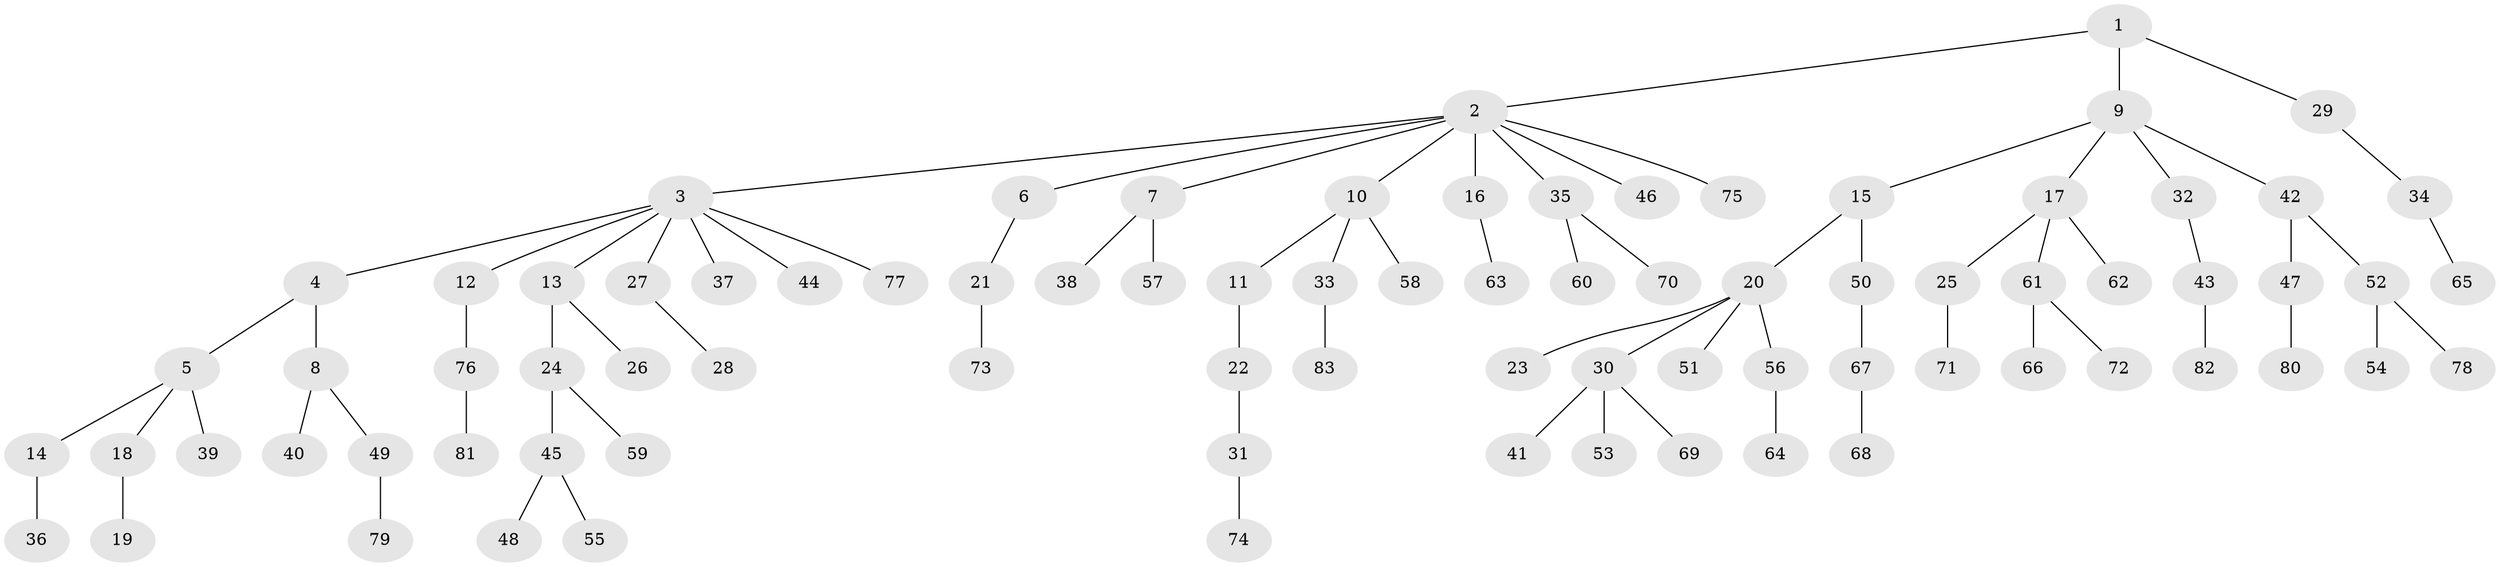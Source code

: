 // Generated by graph-tools (version 1.1) at 2025/36/03/09/25 02:36:45]
// undirected, 83 vertices, 82 edges
graph export_dot {
graph [start="1"]
  node [color=gray90,style=filled];
  1;
  2;
  3;
  4;
  5;
  6;
  7;
  8;
  9;
  10;
  11;
  12;
  13;
  14;
  15;
  16;
  17;
  18;
  19;
  20;
  21;
  22;
  23;
  24;
  25;
  26;
  27;
  28;
  29;
  30;
  31;
  32;
  33;
  34;
  35;
  36;
  37;
  38;
  39;
  40;
  41;
  42;
  43;
  44;
  45;
  46;
  47;
  48;
  49;
  50;
  51;
  52;
  53;
  54;
  55;
  56;
  57;
  58;
  59;
  60;
  61;
  62;
  63;
  64;
  65;
  66;
  67;
  68;
  69;
  70;
  71;
  72;
  73;
  74;
  75;
  76;
  77;
  78;
  79;
  80;
  81;
  82;
  83;
  1 -- 2;
  1 -- 9;
  1 -- 29;
  2 -- 3;
  2 -- 6;
  2 -- 7;
  2 -- 10;
  2 -- 16;
  2 -- 35;
  2 -- 46;
  2 -- 75;
  3 -- 4;
  3 -- 12;
  3 -- 13;
  3 -- 27;
  3 -- 37;
  3 -- 44;
  3 -- 77;
  4 -- 5;
  4 -- 8;
  5 -- 14;
  5 -- 18;
  5 -- 39;
  6 -- 21;
  7 -- 38;
  7 -- 57;
  8 -- 40;
  8 -- 49;
  9 -- 15;
  9 -- 17;
  9 -- 32;
  9 -- 42;
  10 -- 11;
  10 -- 33;
  10 -- 58;
  11 -- 22;
  12 -- 76;
  13 -- 24;
  13 -- 26;
  14 -- 36;
  15 -- 20;
  15 -- 50;
  16 -- 63;
  17 -- 25;
  17 -- 61;
  17 -- 62;
  18 -- 19;
  20 -- 23;
  20 -- 30;
  20 -- 51;
  20 -- 56;
  21 -- 73;
  22 -- 31;
  24 -- 45;
  24 -- 59;
  25 -- 71;
  27 -- 28;
  29 -- 34;
  30 -- 41;
  30 -- 53;
  30 -- 69;
  31 -- 74;
  32 -- 43;
  33 -- 83;
  34 -- 65;
  35 -- 60;
  35 -- 70;
  42 -- 47;
  42 -- 52;
  43 -- 82;
  45 -- 48;
  45 -- 55;
  47 -- 80;
  49 -- 79;
  50 -- 67;
  52 -- 54;
  52 -- 78;
  56 -- 64;
  61 -- 66;
  61 -- 72;
  67 -- 68;
  76 -- 81;
}
